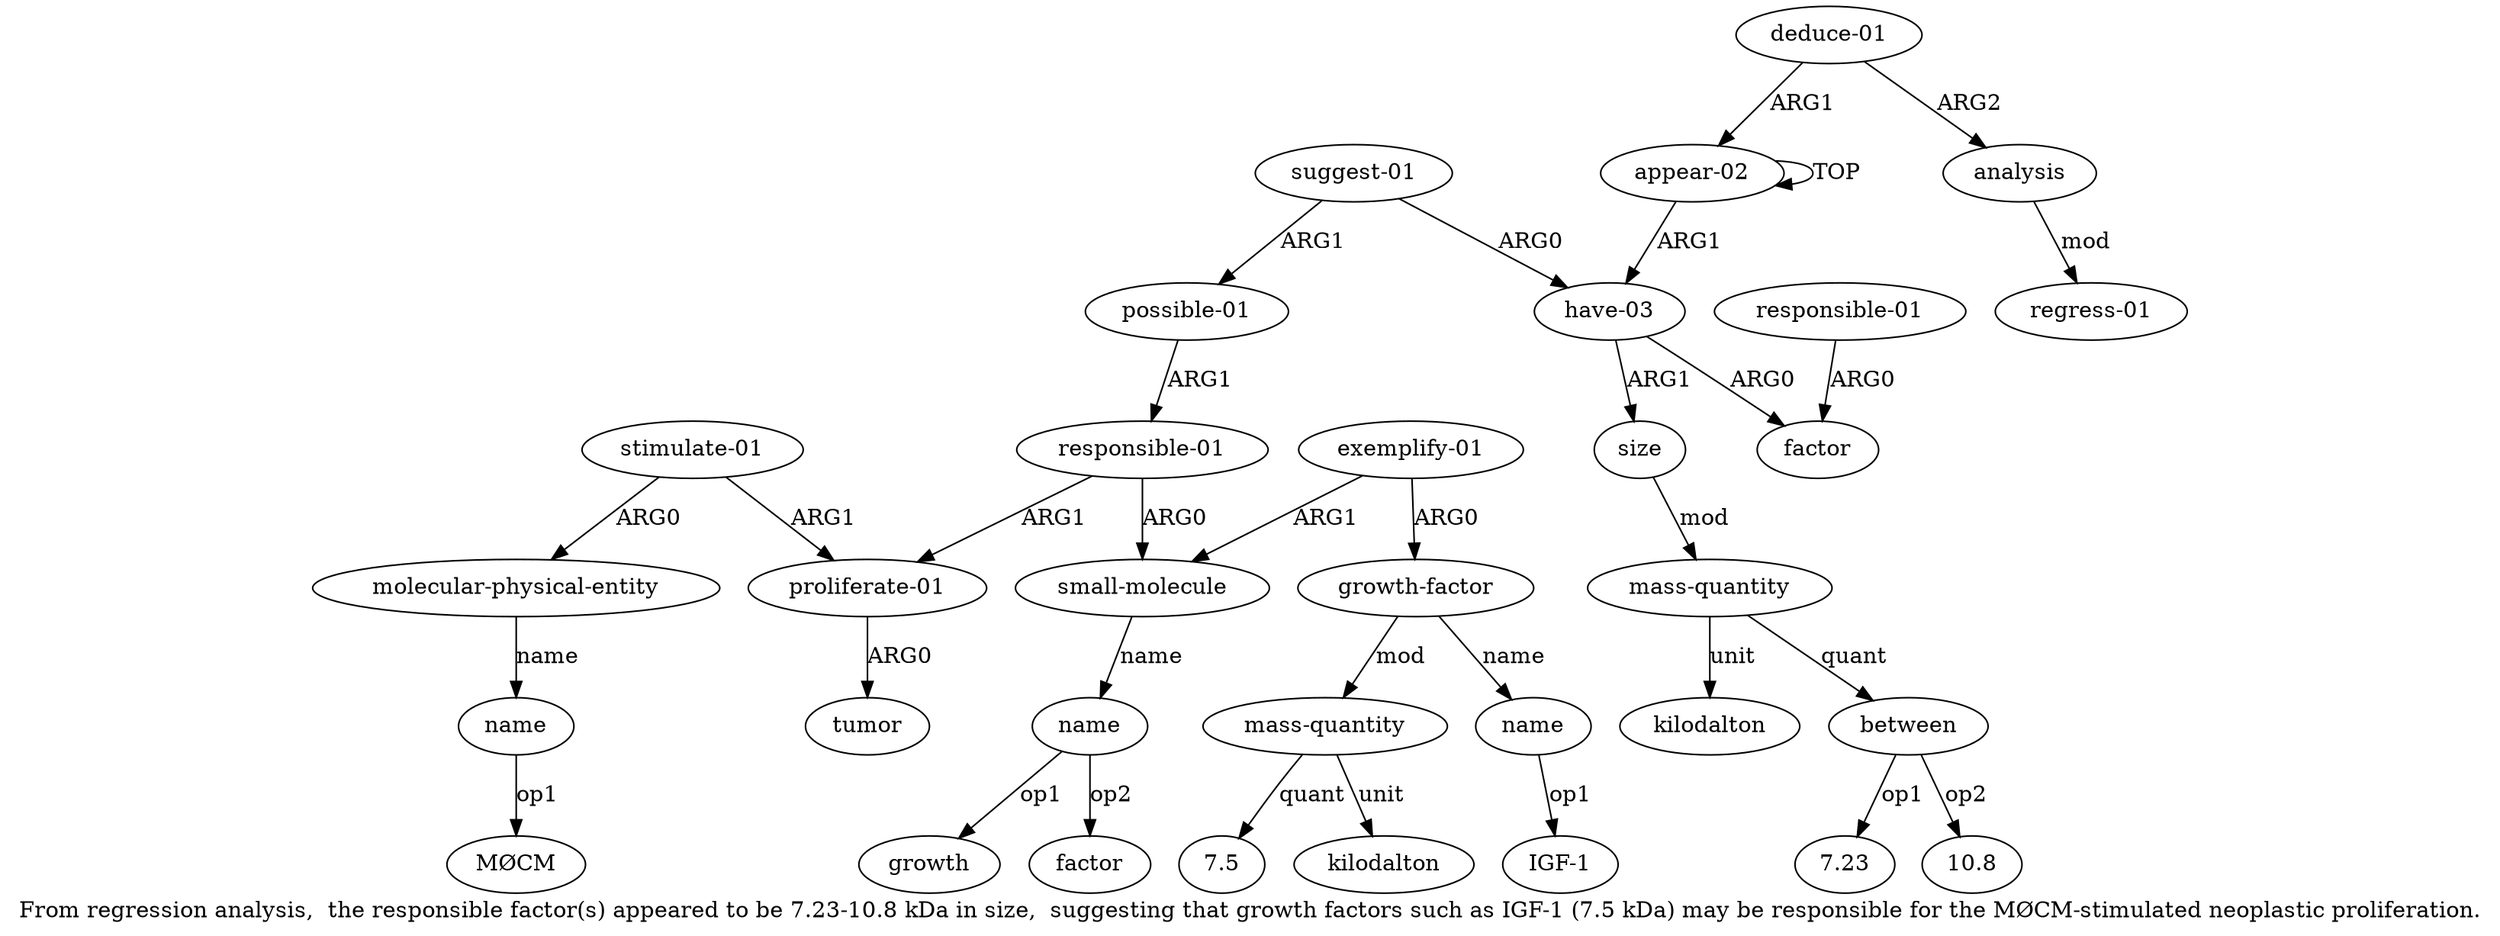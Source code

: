 digraph  {
	graph [label="From regression analysis,  the responsible factor(s) appeared to be 7.23-10.8 kDa in size,  suggesting that growth factors such \
as IGF-1 (7.5 kDa) may be responsible for the MØCM-stimulated neoplastic proliferation."];
	node [label="\N"];
	a20	 [color=black,
		gold_ind=20,
		gold_label="stimulate-01",
		label="stimulate-01",
		test_ind=20,
		test_label="stimulate-01"];
	a21	 [color=black,
		gold_ind=21,
		gold_label="molecular-physical-entity",
		label="molecular-physical-entity",
		test_ind=21,
		test_label="molecular-physical-entity"];
	a20 -> a21 [key=0,
	color=black,
	gold_label=ARG0,
	label=ARG0,
	test_label=ARG0];
a18 [color=black,
	gold_ind=18,
	gold_label="proliferate-01",
	label="proliferate-01",
	test_ind=18,
	test_label="proliferate-01"];
a20 -> a18 [key=0,
color=black,
gold_label=ARG1,
label=ARG1,
test_label=ARG1];
a22 [color=black,
gold_ind=22,
gold_label=name,
label=name,
test_ind=22,
test_label=name];
a21 -> a22 [key=0,
color=black,
gold_label=name,
label=name,
test_label=name];
"a22 MØCM" [color=black,
gold_ind=-1,
gold_label=MØCM,
label=MØCM,
test_ind=-1,
test_label=MØCM];
a22 -> "a22 MØCM" [key=0,
color=black,
gold_label=op1,
label=op1,
test_label=op1];
a23 [color=black,
gold_ind=23,
gold_label="deduce-01",
label="deduce-01",
test_ind=23,
test_label="deduce-01"];
a24 [color=black,
gold_ind=24,
gold_label=analysis,
label=analysis,
test_ind=24,
test_label=analysis];
a23 -> a24 [key=0,
color=black,
gold_label=ARG2,
label=ARG2,
test_label=ARG2];
a0 [color=black,
gold_ind=0,
gold_label="appear-02",
label="appear-02",
test_ind=0,
test_label="appear-02"];
a23 -> a0 [key=0,
color=black,
gold_label=ARG1,
label=ARG1,
test_label=ARG1];
a25 [color=black,
gold_ind=25,
gold_label="regress-01",
label="regress-01",
test_ind=25,
test_label="regress-01"];
a24 -> a25 [key=0,
color=black,
gold_label=mod,
label=mod,
test_label=mod];
"a7 7.23" [color=black,
gold_ind=-1,
gold_label=7.23,
label=7.23,
test_ind=-1,
test_label=7.23];
a15 [color=black,
gold_ind=15,
gold_label=name,
label=name,
test_ind=15,
test_label=name];
"a15 IGF-1" [color=black,
gold_ind=-1,
gold_label="IGF-1",
label="IGF-1",
test_ind=-1,
test_label="IGF-1"];
a15 -> "a15 IGF-1" [key=0,
color=black,
gold_label=op1,
label=op1,
test_label=op1];
a14 [color=black,
gold_ind=14,
gold_label="growth-factor",
label="growth-factor",
test_ind=14,
test_label="growth-factor"];
a14 -> a15 [key=0,
color=black,
gold_label=name,
label=name,
test_label=name];
a16 [color=black,
gold_ind=16,
gold_label="mass-quantity",
label="mass-quantity",
test_ind=16,
test_label="mass-quantity"];
a14 -> a16 [key=0,
color=black,
gold_label=mod,
label=mod,
test_label=mod];
a17 [color=black,
gold_ind=17,
gold_label=kilodalton,
label=kilodalton,
test_ind=17,
test_label=kilodalton];
a16 -> a17 [key=0,
color=black,
gold_label=unit,
label=unit,
test_label=unit];
"a16 7.5" [color=black,
gold_ind=-1,
gold_label=7.5,
label=7.5,
test_ind=-1,
test_label=7.5];
a16 -> "a16 7.5" [key=0,
color=black,
gold_label=quant,
label=quant,
test_label=quant];
a11 [color=black,
gold_ind=11,
gold_label="small-molecule",
label="small-molecule",
test_ind=11,
test_label="small-molecule"];
a12 [color=black,
gold_ind=12,
gold_label=name,
label=name,
test_ind=12,
test_label=name];
a11 -> a12 [key=0,
color=black,
gold_label=name,
label=name,
test_label=name];
a10 [color=black,
gold_ind=10,
gold_label="responsible-01",
label="responsible-01",
test_ind=10,
test_label="responsible-01"];
a10 -> a11 [key=0,
color=black,
gold_label=ARG0,
label=ARG0,
test_label=ARG0];
a10 -> a18 [key=0,
color=black,
gold_label=ARG1,
label=ARG1,
test_label=ARG1];
a13 [color=black,
gold_ind=13,
gold_label="exemplify-01",
label="exemplify-01",
test_ind=13,
test_label="exemplify-01"];
a13 -> a14 [key=0,
color=black,
gold_label=ARG0,
label=ARG0,
test_label=ARG0];
a13 -> a11 [key=0,
color=black,
gold_label=ARG1,
label=ARG1,
test_label=ARG1];
"a12 growth" [color=black,
gold_ind=-1,
gold_label=growth,
label=growth,
test_ind=-1,
test_label=growth];
a12 -> "a12 growth" [key=0,
color=black,
gold_label=op1,
label=op1,
test_label=op1];
"a12 factor" [color=black,
gold_ind=-1,
gold_label=factor,
label=factor,
test_ind=-1,
test_label=factor];
a12 -> "a12 factor" [key=0,
color=black,
gold_label=op2,
label=op2,
test_label=op2];
a19 [color=black,
gold_ind=19,
gold_label=tumor,
label=tumor,
test_ind=19,
test_label=tumor];
a18 -> a19 [key=0,
color=black,
gold_label=ARG0,
label=ARG0,
test_label=ARG0];
a1 [color=black,
gold_ind=1,
gold_label="have-03",
label="have-03",
test_ind=1,
test_label="have-03"];
a2 [color=black,
gold_ind=2,
gold_label=factor,
label=factor,
test_ind=2,
test_label=factor];
a1 -> a2 [key=0,
color=black,
gold_label=ARG0,
label=ARG0,
test_label=ARG0];
a4 [color=black,
gold_ind=4,
gold_label=size,
label=size,
test_ind=4,
test_label=size];
a1 -> a4 [key=0,
color=black,
gold_label=ARG1,
label=ARG1,
test_label=ARG1];
a0 -> a1 [key=0,
color=black,
gold_label=ARG1,
label=ARG1,
test_label=ARG1];
a0 -> a0 [key=0,
color=black,
gold_label=TOP,
label=TOP,
test_label=TOP];
a3 [color=black,
gold_ind=3,
gold_label="responsible-01",
label="responsible-01",
test_ind=3,
test_label="responsible-01"];
a3 -> a2 [key=0,
color=black,
gold_label=ARG0,
label=ARG0,
test_label=ARG0];
a5 [color=black,
gold_ind=5,
gold_label="mass-quantity",
label="mass-quantity",
test_ind=5,
test_label="mass-quantity"];
a7 [color=black,
gold_ind=7,
gold_label=between,
label=between,
test_ind=7,
test_label=between];
a5 -> a7 [key=0,
color=black,
gold_label=quant,
label=quant,
test_label=quant];
a6 [color=black,
gold_ind=6,
gold_label=kilodalton,
label=kilodalton,
test_ind=6,
test_label=kilodalton];
a5 -> a6 [key=0,
color=black,
gold_label=unit,
label=unit,
test_label=unit];
a4 -> a5 [key=0,
color=black,
gold_label=mod,
label=mod,
test_label=mod];
a7 -> "a7 7.23" [key=0,
color=black,
gold_label=op1,
label=op1,
test_label=op1];
"a7 10.8" [color=black,
gold_ind=-1,
gold_label=10.8,
label=10.8,
test_ind=-1,
test_label=10.8];
a7 -> "a7 10.8" [key=0,
color=black,
gold_label=op2,
label=op2,
test_label=op2];
a9 [color=black,
gold_ind=9,
gold_label="possible-01",
label="possible-01",
test_ind=9,
test_label="possible-01"];
a9 -> a10 [key=0,
color=black,
gold_label=ARG1,
label=ARG1,
test_label=ARG1];
a8 [color=black,
gold_ind=8,
gold_label="suggest-01",
label="suggest-01",
test_ind=8,
test_label="suggest-01"];
a8 -> a1 [key=0,
color=black,
gold_label=ARG0,
label=ARG0,
test_label=ARG0];
a8 -> a9 [key=0,
color=black,
gold_label=ARG1,
label=ARG1,
test_label=ARG1];
}
